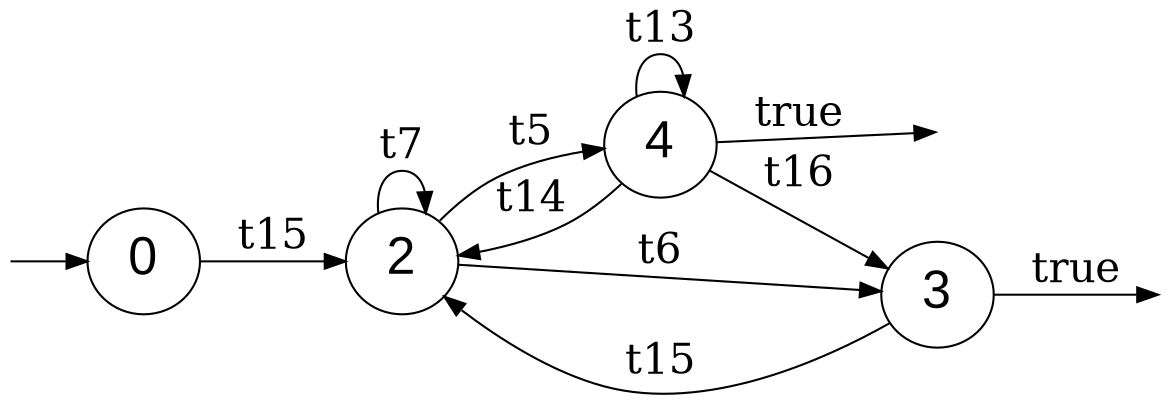 digraph G {
  fontname=courier;
  rankdir=LR; graph[labeljust=l,nojustify=true]
  node [fontname=Arial, fontsize=25];
  edge [fontsize=20];
// Initial state
I0 [label="", style=invis, width=0]
I0 -> 2;
// 2 final states
F0 [label="", style=invis, width=0]
0 -> F0 [label="true"];
F3 [label="", style=invis, width=0]
3 -> F3 [label="true"];
// all 5 states
0 [label="4"]
0 -> 0 [label="t13"]
0 -> 3 [label="t16"]
0 -> 4 [label="t14"]
2 [label="0"]
2 -> 4 [label="t15"]
3 [label="3"]
3 -> 4 [label="t15"]
4 [label="2"]
4 -> 0 [label="t5"]
4 -> 3 [label="t6"]
4 -> 4 [label="t7"]
}
